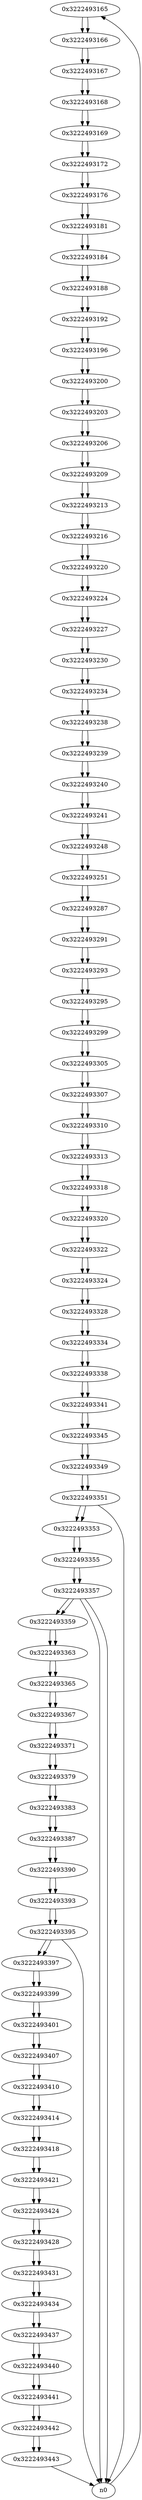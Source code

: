 digraph G{
/* nodes */
  n1 [label="0x3222493165"]
  n2 [label="0x3222493166"]
  n3 [label="0x3222493167"]
  n4 [label="0x3222493168"]
  n5 [label="0x3222493169"]
  n6 [label="0x3222493172"]
  n7 [label="0x3222493176"]
  n8 [label="0x3222493181"]
  n9 [label="0x3222493184"]
  n10 [label="0x3222493188"]
  n11 [label="0x3222493192"]
  n12 [label="0x3222493196"]
  n13 [label="0x3222493200"]
  n14 [label="0x3222493203"]
  n15 [label="0x3222493206"]
  n16 [label="0x3222493209"]
  n17 [label="0x3222493213"]
  n18 [label="0x3222493216"]
  n19 [label="0x3222493220"]
  n20 [label="0x3222493224"]
  n21 [label="0x3222493227"]
  n22 [label="0x3222493230"]
  n23 [label="0x3222493234"]
  n24 [label="0x3222493238"]
  n25 [label="0x3222493239"]
  n26 [label="0x3222493240"]
  n27 [label="0x3222493241"]
  n28 [label="0x3222493248"]
  n29 [label="0x3222493251"]
  n30 [label="0x3222493287"]
  n31 [label="0x3222493291"]
  n32 [label="0x3222493293"]
  n33 [label="0x3222493295"]
  n34 [label="0x3222493299"]
  n35 [label="0x3222493305"]
  n36 [label="0x3222493307"]
  n37 [label="0x3222493310"]
  n38 [label="0x3222493313"]
  n39 [label="0x3222493318"]
  n40 [label="0x3222493320"]
  n41 [label="0x3222493322"]
  n42 [label="0x3222493324"]
  n43 [label="0x3222493328"]
  n44 [label="0x3222493334"]
  n45 [label="0x3222493338"]
  n46 [label="0x3222493341"]
  n47 [label="0x3222493345"]
  n48 [label="0x3222493349"]
  n49 [label="0x3222493351"]
  n50 [label="0x3222493353"]
  n51 [label="0x3222493355"]
  n52 [label="0x3222493357"]
  n53 [label="0x3222493359"]
  n54 [label="0x3222493363"]
  n55 [label="0x3222493365"]
  n56 [label="0x3222493367"]
  n57 [label="0x3222493371"]
  n58 [label="0x3222493379"]
  n59 [label="0x3222493383"]
  n60 [label="0x3222493387"]
  n61 [label="0x3222493390"]
  n62 [label="0x3222493393"]
  n63 [label="0x3222493395"]
  n64 [label="0x3222493397"]
  n65 [label="0x3222493399"]
  n66 [label="0x3222493401"]
  n67 [label="0x3222493407"]
  n68 [label="0x3222493410"]
  n69 [label="0x3222493414"]
  n70 [label="0x3222493418"]
  n71 [label="0x3222493421"]
  n72 [label="0x3222493424"]
  n73 [label="0x3222493428"]
  n74 [label="0x3222493431"]
  n75 [label="0x3222493434"]
  n76 [label="0x3222493437"]
  n77 [label="0x3222493440"]
  n78 [label="0x3222493441"]
  n79 [label="0x3222493442"]
  n80 [label="0x3222493443"]
/* edges */
n1 -> n2;
n0 -> n1;
n2 -> n3;
n1 -> n2;
n3 -> n4;
n2 -> n3;
n4 -> n5;
n3 -> n4;
n5 -> n6;
n4 -> n5;
n6 -> n7;
n5 -> n6;
n7 -> n8;
n6 -> n7;
n8 -> n9;
n7 -> n8;
n9 -> n10;
n8 -> n9;
n10 -> n11;
n9 -> n10;
n11 -> n12;
n10 -> n11;
n12 -> n13;
n11 -> n12;
n13 -> n14;
n12 -> n13;
n14 -> n15;
n13 -> n14;
n15 -> n16;
n14 -> n15;
n16 -> n17;
n15 -> n16;
n17 -> n18;
n16 -> n17;
n18 -> n19;
n17 -> n18;
n19 -> n20;
n18 -> n19;
n20 -> n21;
n19 -> n20;
n21 -> n22;
n20 -> n21;
n22 -> n23;
n21 -> n22;
n23 -> n24;
n22 -> n23;
n24 -> n25;
n23 -> n24;
n25 -> n26;
n24 -> n25;
n26 -> n27;
n25 -> n26;
n27 -> n28;
n26 -> n27;
n28 -> n29;
n27 -> n28;
n29 -> n30;
n28 -> n29;
n30 -> n31;
n29 -> n30;
n31 -> n32;
n30 -> n31;
n32 -> n33;
n31 -> n32;
n33 -> n34;
n32 -> n33;
n34 -> n35;
n33 -> n34;
n35 -> n36;
n34 -> n35;
n36 -> n37;
n35 -> n36;
n37 -> n38;
n36 -> n37;
n38 -> n39;
n37 -> n38;
n39 -> n40;
n38 -> n39;
n40 -> n41;
n39 -> n40;
n41 -> n42;
n40 -> n41;
n42 -> n43;
n41 -> n42;
n43 -> n44;
n42 -> n43;
n44 -> n45;
n43 -> n44;
n45 -> n46;
n44 -> n45;
n46 -> n47;
n45 -> n46;
n47 -> n48;
n46 -> n47;
n48 -> n49;
n47 -> n48;
n49 -> n50;
n49 -> n0;
n48 -> n49;
n50 -> n51;
n49 -> n50;
n51 -> n52;
n50 -> n51;
n52 -> n53;
n52 -> n0;
n52 -> n0;
n51 -> n52;
n53 -> n54;
n52 -> n53;
n54 -> n55;
n53 -> n54;
n55 -> n56;
n54 -> n55;
n56 -> n57;
n55 -> n56;
n57 -> n58;
n56 -> n57;
n58 -> n59;
n57 -> n58;
n59 -> n60;
n58 -> n59;
n60 -> n61;
n59 -> n60;
n61 -> n62;
n60 -> n61;
n62 -> n63;
n61 -> n62;
n63 -> n64;
n63 -> n0;
n62 -> n63;
n64 -> n65;
n63 -> n64;
n65 -> n66;
n64 -> n65;
n66 -> n67;
n65 -> n66;
n67 -> n68;
n66 -> n67;
n68 -> n69;
n67 -> n68;
n69 -> n70;
n68 -> n69;
n70 -> n71;
n69 -> n70;
n71 -> n72;
n70 -> n71;
n72 -> n73;
n71 -> n72;
n73 -> n74;
n72 -> n73;
n74 -> n75;
n73 -> n74;
n75 -> n76;
n74 -> n75;
n76 -> n77;
n75 -> n76;
n77 -> n78;
n76 -> n77;
n78 -> n79;
n77 -> n78;
n79 -> n80;
n78 -> n79;
n80 -> n0;
n79 -> n80;
}
